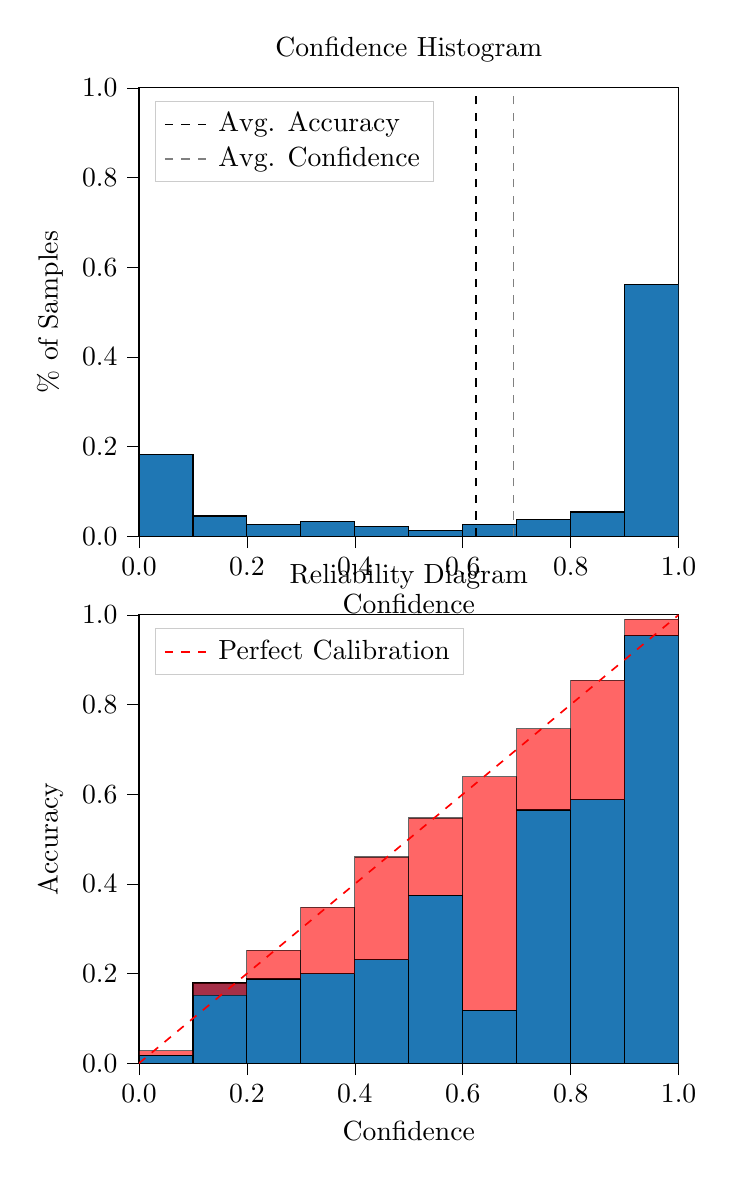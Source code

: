% This file was created by tikzplotlib v0.9.8.
\begin{tikzpicture}

\definecolor{color0}{rgb}{0.122,0.467,0.706}

\begin{groupplot}[group style={group size=1 by 2}]
\nextgroupplot[
legend cell align={left},
legend style={
  fill opacity=0.8,
  draw opacity=1,
  text opacity=1,
  at={(0.03,0.97)},
  anchor=north west,
  draw=white!80!black
},
tick align=outside,
tick pos=left,
title={Confidence Histogram},
x grid style={white!69.02!black},
xlabel={Confidence},
xmin=0, xmax=1,
xtick style={color=black},
xtick={0,0.2,0.4,0.6,0.8,1},
xticklabels={0.0,0.2,0.4,0.6,0.8,1.0},
y grid style={white!69.02!black},
ylabel={\% of Samples},
ymin=0, ymax=1,
ytick style={color=black},
ytick={0,0.2,0.4,0.6,0.8,1},
yticklabels={0.0,0.2,0.4,0.6,0.8,1.0}
]
\draw[draw=black,fill=color0] (axis cs:-6.939e-18,0) rectangle (axis cs:0.1,0.183);
\draw[draw=black,fill=color0] (axis cs:0.1,0) rectangle (axis cs:0.2,0.045);
\draw[draw=black,fill=color0] (axis cs:0.2,0) rectangle (axis cs:0.3,0.026);
\draw[draw=black,fill=color0] (axis cs:0.3,0) rectangle (axis cs:0.4,0.032);
\draw[draw=black,fill=color0] (axis cs:0.4,0) rectangle (axis cs:0.5,0.021);
\draw[draw=black,fill=color0] (axis cs:0.5,0) rectangle (axis cs:0.6,0.013);
\draw[draw=black,fill=color0] (axis cs:0.6,0) rectangle (axis cs:0.7,0.027);
\draw[draw=black,fill=color0] (axis cs:0.7,0) rectangle (axis cs:0.8,0.037);
\draw[draw=black,fill=color0] (axis cs:0.8,0) rectangle (axis cs:0.9,0.054);
\draw[draw=black,fill=color0] (axis cs:0.9,0) rectangle (axis cs:1,0.562);
\addplot [semithick, black, dashed]
table {%
0.625 0
0.625 1
};
\addlegendentry{Avg. Accuracy}
\addplot [semithick, white!50.196!black, dashed]
table {%
0.694 0
0.694 1
};
\addlegendentry{Avg. Confidence}

\nextgroupplot[
legend cell align={left},
legend style={
  fill opacity=0.8,
  draw opacity=1,
  text opacity=1,
  at={(0.03,0.97)},
  anchor=north west,
  draw=white!80!black
},
tick align=outside,
tick pos=left,
title={Reliability Diagram},
x grid style={white!69.02!black},
xlabel={Confidence},
xmin=0, xmax=1,
xtick style={color=black},
xtick={0,0.2,0.4,0.6,0.8,1},
xticklabels={0.0,0.2,0.4,0.6,0.8,1.0},
y grid style={white!69.02!black},
ylabel={Accuracy},
ymin=0, ymax=1,
ytick style={color=black},
ytick={0,0.2,0.4,0.6,0.8,1},
yticklabels={0.0,0.2,0.4,0.6,0.8,1.0}
]
\draw[draw=black,fill=color0] (axis cs:-6.939e-18,0) rectangle (axis cs:0.1,0.018);
\draw[draw=black,fill=color0] (axis cs:0.1,0) rectangle (axis cs:0.2,0.179);
\draw[draw=black,fill=color0] (axis cs:0.2,0) rectangle (axis cs:0.3,0.188);
\draw[draw=black,fill=color0] (axis cs:0.3,0) rectangle (axis cs:0.4,0.2);
\draw[draw=black,fill=color0] (axis cs:0.4,0) rectangle (axis cs:0.5,0.231);
\draw[draw=black,fill=color0] (axis cs:0.5,0) rectangle (axis cs:0.6,0.375);
\draw[draw=black,fill=color0] (axis cs:0.6,0) rectangle (axis cs:0.7,0.118);
\draw[draw=black,fill=color0] (axis cs:0.7,0) rectangle (axis cs:0.8,0.565);
\draw[draw=black,fill=color0] (axis cs:0.8,0) rectangle (axis cs:0.9,0.588);
\draw[draw=black,fill=color0] (axis cs:0.9,0) rectangle (axis cs:1,0.954);
\draw[draw=black,fill=red,opacity=0.6] (axis cs:-6.939e-18,0.018) rectangle (axis cs:0.1,0.028);
\draw[draw=black,fill=red,opacity=0.6] (axis cs:0.1,0.179) rectangle (axis cs:0.2,0.152);
\draw[draw=black,fill=red,opacity=0.6] (axis cs:0.2,0.188) rectangle (axis cs:0.3,0.252);
\draw[draw=black,fill=red,opacity=0.6] (axis cs:0.3,0.2) rectangle (axis cs:0.4,0.348);
\draw[draw=black,fill=red,opacity=0.6] (axis cs:0.4,0.231) rectangle (axis cs:0.5,0.46);
\draw[draw=black,fill=red,opacity=0.6] (axis cs:0.5,0.375) rectangle (axis cs:0.6,0.547);
\draw[draw=black,fill=red,opacity=0.6] (axis cs:0.6,0.118) rectangle (axis cs:0.7,0.639);
\draw[draw=black,fill=red,opacity=0.6] (axis cs:0.7,0.565) rectangle (axis cs:0.8,0.746);
\draw[draw=black,fill=red,opacity=0.6] (axis cs:0.8,0.588) rectangle (axis cs:0.9,0.854);
\draw[draw=black,fill=red,opacity=0.6] (axis cs:0.9,0.954) rectangle (axis cs:1,0.99);
\addplot [semithick, red, dashed]
table {%
0 0
1 1
};
\addlegendentry{Perfect Calibration}
\end{groupplot}

\end{tikzpicture}
